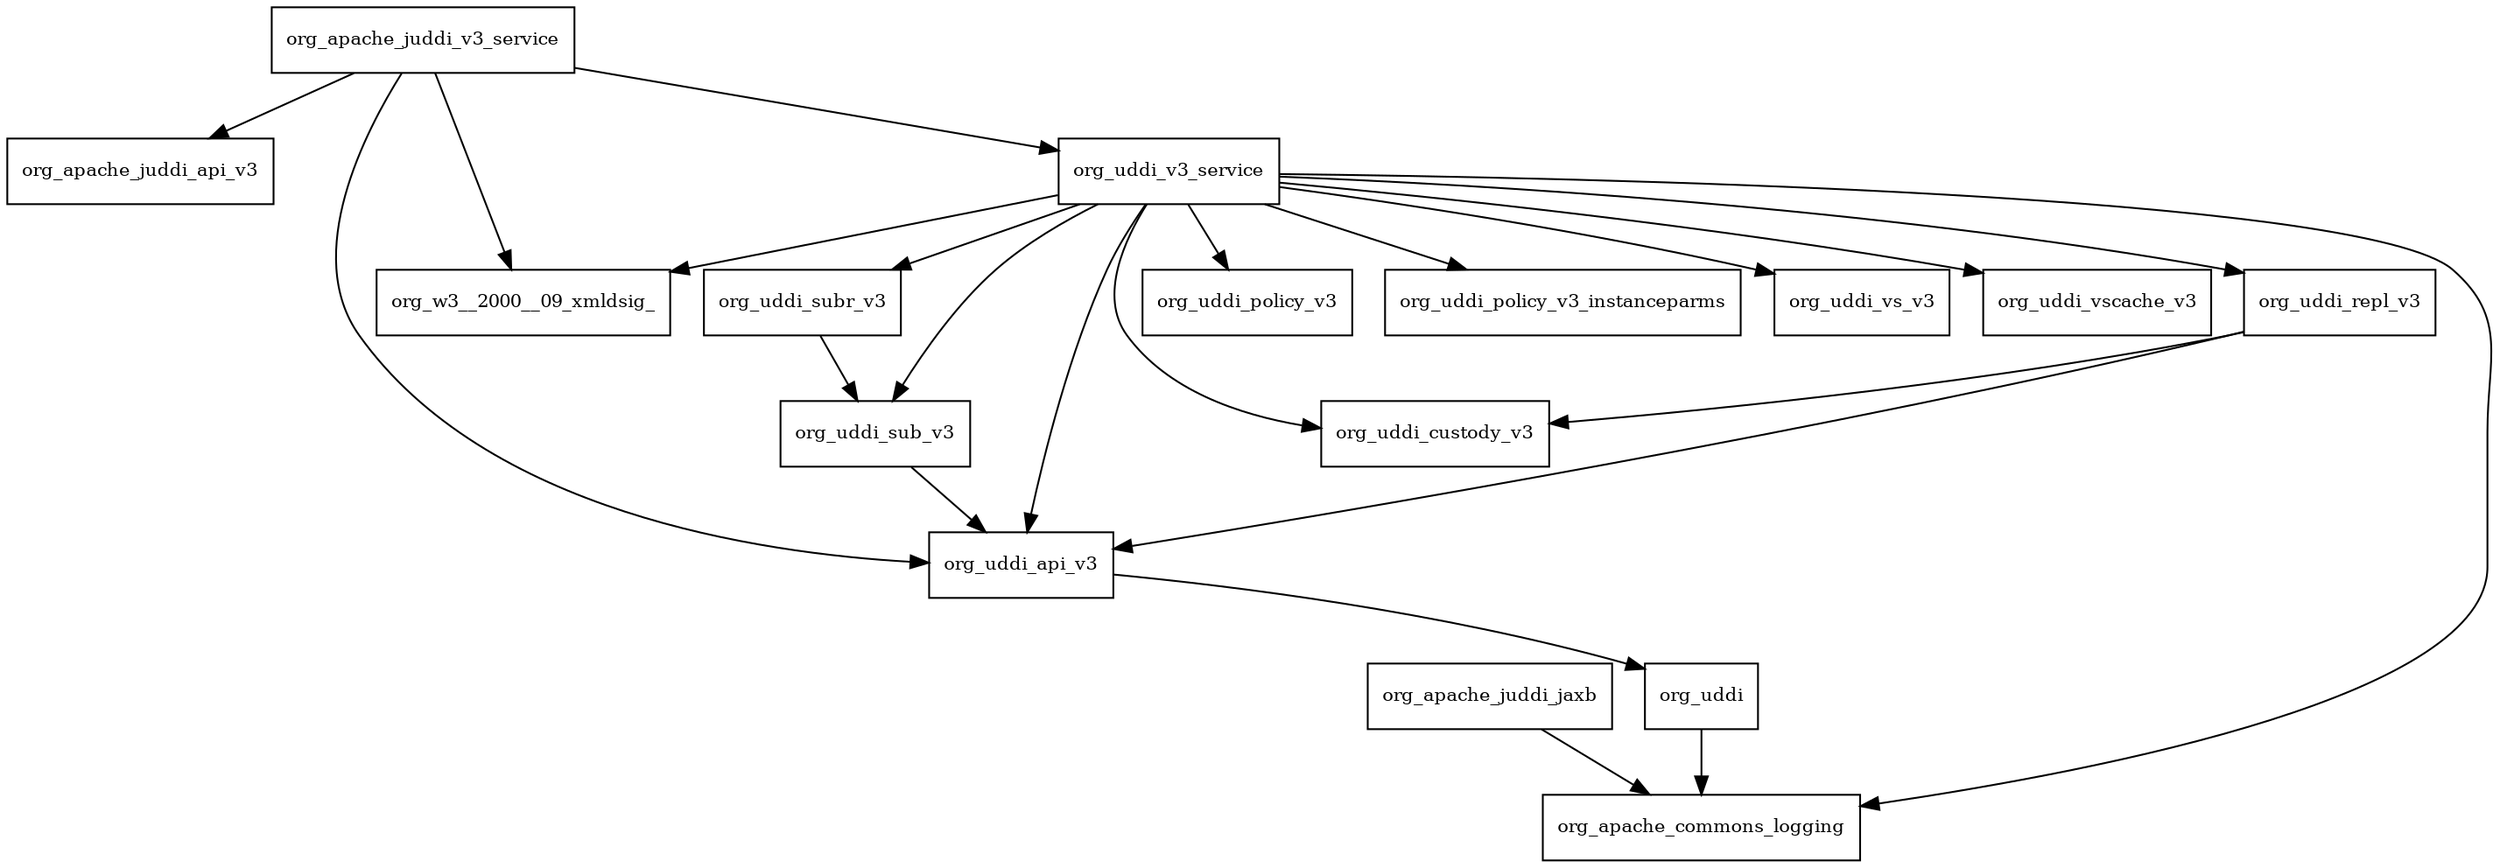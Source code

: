 digraph uddi_ws_3_1_3_redhat_3_package_dependencies {
  node [shape = box, fontsize=10.0];
  org_apache_juddi_jaxb -> org_apache_commons_logging;
  org_apache_juddi_v3_service -> org_apache_juddi_api_v3;
  org_apache_juddi_v3_service -> org_uddi_api_v3;
  org_apache_juddi_v3_service -> org_uddi_v3_service;
  org_apache_juddi_v3_service -> org_w3__2000__09_xmldsig_;
  org_uddi -> org_apache_commons_logging;
  org_uddi_api_v3 -> org_uddi;
  org_uddi_repl_v3 -> org_uddi_api_v3;
  org_uddi_repl_v3 -> org_uddi_custody_v3;
  org_uddi_sub_v3 -> org_uddi_api_v3;
  org_uddi_subr_v3 -> org_uddi_sub_v3;
  org_uddi_v3_service -> org_apache_commons_logging;
  org_uddi_v3_service -> org_uddi_api_v3;
  org_uddi_v3_service -> org_uddi_custody_v3;
  org_uddi_v3_service -> org_uddi_policy_v3;
  org_uddi_v3_service -> org_uddi_policy_v3_instanceparms;
  org_uddi_v3_service -> org_uddi_repl_v3;
  org_uddi_v3_service -> org_uddi_sub_v3;
  org_uddi_v3_service -> org_uddi_subr_v3;
  org_uddi_v3_service -> org_uddi_vs_v3;
  org_uddi_v3_service -> org_uddi_vscache_v3;
  org_uddi_v3_service -> org_w3__2000__09_xmldsig_;
}
